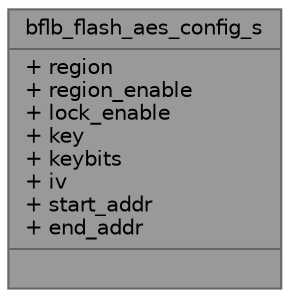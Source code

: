 digraph "bflb_flash_aes_config_s"
{
 // LATEX_PDF_SIZE
  bgcolor="transparent";
  edge [fontname=Helvetica,fontsize=10,labelfontname=Helvetica,labelfontsize=10];
  node [fontname=Helvetica,fontsize=10,shape=box,height=0.2,width=0.4];
  Node1 [shape=record,label="{bflb_flash_aes_config_s\n|+ region\l+ region_enable\l+ lock_enable\l+ key\l+ keybits\l+ iv\l+ start_addr\l+ end_addr\l|}",height=0.2,width=0.4,color="gray40", fillcolor="grey60", style="filled", fontcolor="black",tooltip=" "];
}
